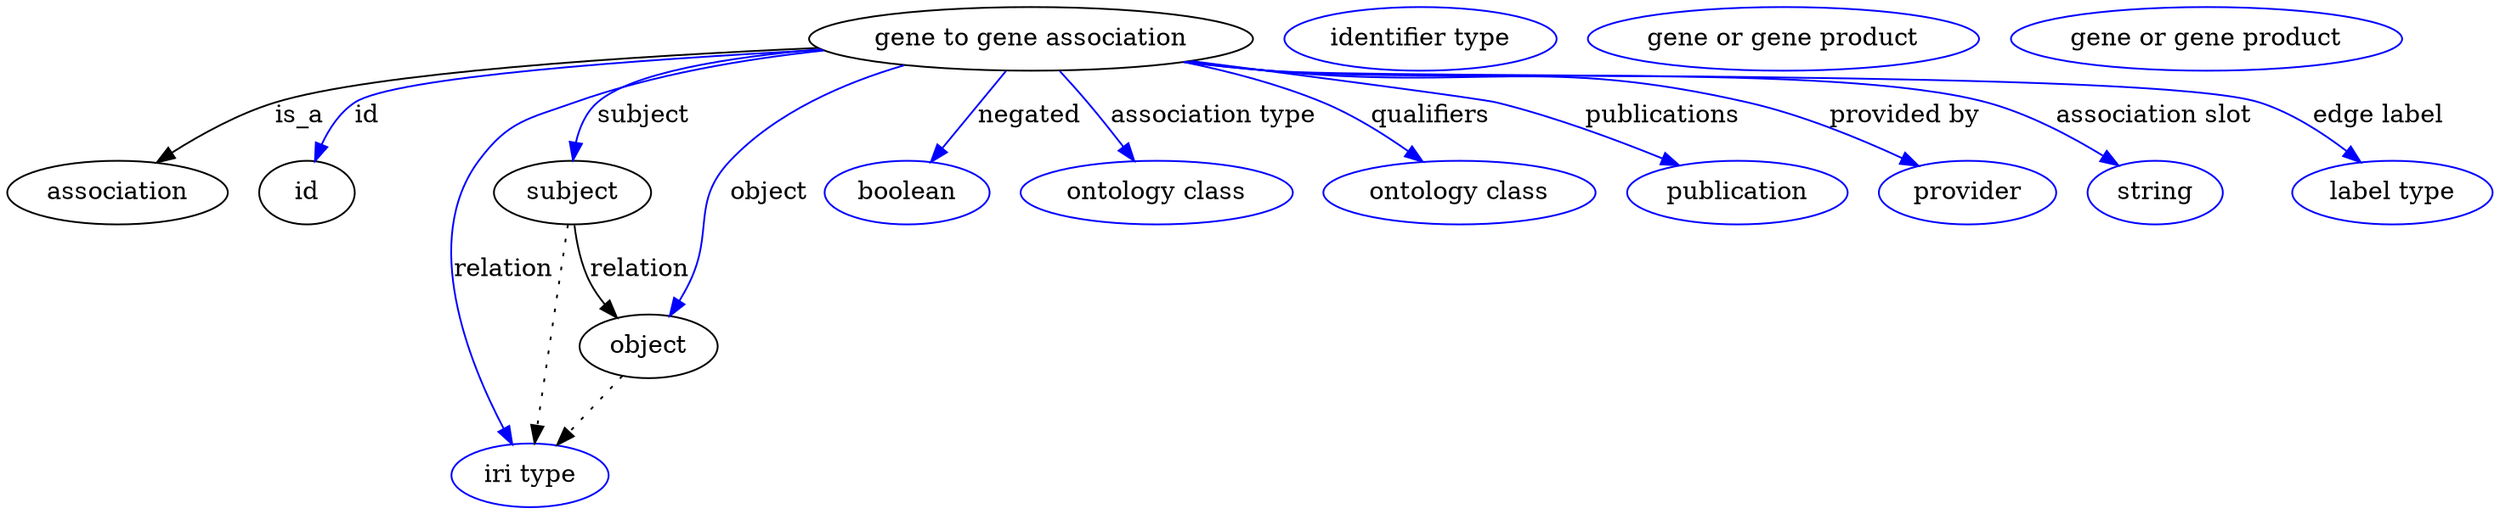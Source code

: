 digraph {
	graph [bb="0,0,1173.1,281"];
	node [label="\N"];
	"gene to gene association"	 [height=0.5,
		label="gene to gene association",
		pos="495.4,263",
		width=2.675];
	association	 [height=0.5,
		pos="49.402,177",
		width=1.3723];
	"gene to gene association" -> association	 [label=is_a,
		lp="145.68,220",
		pos="e,71.049,193.43 402.08,258.29 311.85,252.92 181.95,242.78 133.85,227 114.63,220.7 95.08,209.49 79.635,199.28"];
	id	 [height=0.5,
		pos="143.4,177",
		width=0.75];
	"gene to gene association" -> id	 [color=blue,
		label=id,
		lp="179.85,220",
		pos="e,149.4,194.76 404.42,256.94 316.11,250.41 192.65,239.27 173.51,227 164.99,221.54 158.54,212.73 153.83,204.01",
		style=solid];
	subject	 [height=0.5,
		pos="276.4,177",
		width=0.97656];
	"gene to gene association" -> subject	 [color=blue,
		label=subject,
		lp="314.23,220",
		pos="e,278.18,195.29 406.47,255.96 360.68,250.64 310.92,241.66 293.75,227 287.19,221.4 283.11,213.19 280.57,205.03",
		style=solid];
	relation	 [color=blue,
		height=0.5,
		label="iri type",
		pos="256.4,18",
		width=0.9834];
	"gene to gene association" -> relation	 [color=blue,
		label=relation,
		lp="240.78,134",
		pos="e,247,35.476 405.52,256.49 366.1,251.48 319.9,242.64 280.4,227 256.56,217.56 246.28,216.56 232.4,195 202.59,148.68 225.71,81.424 \
242.65,44.586",
		style=solid];
	object	 [height=0.5,
		pos="316.4,91",
		width=0.88096];
	"gene to gene association" -> object	 [color=blue,
		label=object,
		lp="373.51,177",
		pos="e,325.12,108.39 441.8,248.04 412.88,237.49 378.63,220.58 356.19,195 335.18,171.03 345.29,156.57 333.4,127 332.16,123.92 330.79,120.73 \
329.38,117.58",
		style=solid];
	negated	 [color=blue,
		height=0.5,
		label=boolean,
		pos="437.4,177",
		width=1.0584];
	"gene to gene association" -> negated	 [color=blue,
		label=negated,
		lp="492.17,220",
		pos="e,449.09,194.33 483.1,244.76 474.86,232.55 463.9,216.29 454.77,202.76",
		style=solid];
	"association type"	 [color=blue,
		height=0.5,
		label="ontology class",
		pos="554.4,177",
		width=1.6931];
	"gene to gene association" -> "association type"	 [color=blue,
		label="association type",
		lp="574.31,220",
		pos="e,542.11,194.92 507.91,244.76 516.18,232.71 527.15,216.72 536.36,203.3",
		style=solid];
	qualifiers	 [color=blue,
		height=0.5,
		label="ontology class",
		pos="694.4,177",
		width=1.6931];
	"gene to gene association" -> qualifiers	 [color=blue,
		label=qualifiers,
		lp="672.45,220",
		pos="e,674.13,194.09 559.45,249.54 580.38,243.96 603.39,236.52 623.4,227 638.34,219.9 653.51,209.7 665.97,200.37",
		style=solid];
	publications	 [color=blue,
		height=0.5,
		label=publication,
		pos="823.4,177",
		width=1.3859];
	"gene to gene association" -> publications	 [color=blue,
		label=publications,
		lp="777.62,220",
		pos="e,793.23,191.65 566.48,250.83 625.05,240.76 699.03,227.98 702.4,227 730.42,218.88 760.75,206.34 784.03,195.85",
		style=solid];
	"provided by"	 [color=blue,
		height=0.5,
		label=provider,
		pos="931.4,177",
		width=1.1129];
	"gene to gene association" -> "provided by"	 [color=blue,
		label="provided by",
		lp="889.03,220",
		pos="e,905.53,191.04 564.55,250.39 576.8,248.41 589.46,246.51 601.4,245 696.09,233 722.82,250.19 815.4,227 843.69,219.91 873.9,206.69 \
896.39,195.63",
		style=solid];
	"association slot"	 [color=blue,
		height=0.5,
		label=string,
		pos="1019.4,177",
		width=0.8403];
	"gene to gene association" -> "association slot"	 [color=blue,
		label="association slot",
		lp="1004.4,220",
		pos="e,999.82,190.85 563.67,250.24 576.18,248.24 589.16,246.37 601.4,245 673.28,236.93 856.77,246.59 926.4,227 949.54,220.49 973.38,207.53 \
991.13,196.43",
		style=solid];
	"edge label"	 [color=blue,
		height=0.5,
		label="label type",
		pos="1128.4,177",
		width=1.2425];
	"gene to gene association" -> "edge label"	 [color=blue,
		label="edge label",
		lp="1109,220",
		pos="e,1109.6,193.34 563.08,250.18 575.77,248.15 588.96,246.3 601.4,245 700.94,234.6 956.03,257.33 1051.4,227 1069.5,221.24 1087.5,210 \
1101.5,199.63",
		style=solid];
	association_id	 [color=blue,
		height=0.5,
		label="identifier type",
		pos="669.4,263",
		width=1.652];
	subject -> relation	 [pos="e,258.67,36.027 274.11,158.76 270.64,131.21 264.04,78.735 259.95,46.223",
		style=dotted];
	subject -> object	 [label=relation,
		lp="312.78,134",
		pos="e,302.82,107.46 279.98,158.87 282.29,149.13 285.78,137.08 290.64,127 292.43,123.29 294.6,119.56 296.91,115.97"];
	"gene to gene association_subject"	 [color=blue,
		height=0.5,
		label="gene or gene product",
		pos="831.4,263",
		width=2.3474];
	object -> relation	 [pos="e,270.17,34.752 302.79,74.435 295.09,65.075 285.33,53.191 276.74,42.745",
		style=dotted];
	"gene to gene association_object"	 [color=blue,
		height=0.5,
		label="gene or gene product",
		pos="1018.4,263",
		width=2.3474];
}
